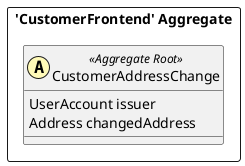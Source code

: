 @startuml

skinparam componentStyle uml2

package "'CustomerFrontend' Aggregate" <<Rectangle>> {
	class CustomerAddressChange <<(A,#fffab8) Aggregate Root>> {
		UserAccount issuer
		Address changedAddress
	}
}


@enduml
